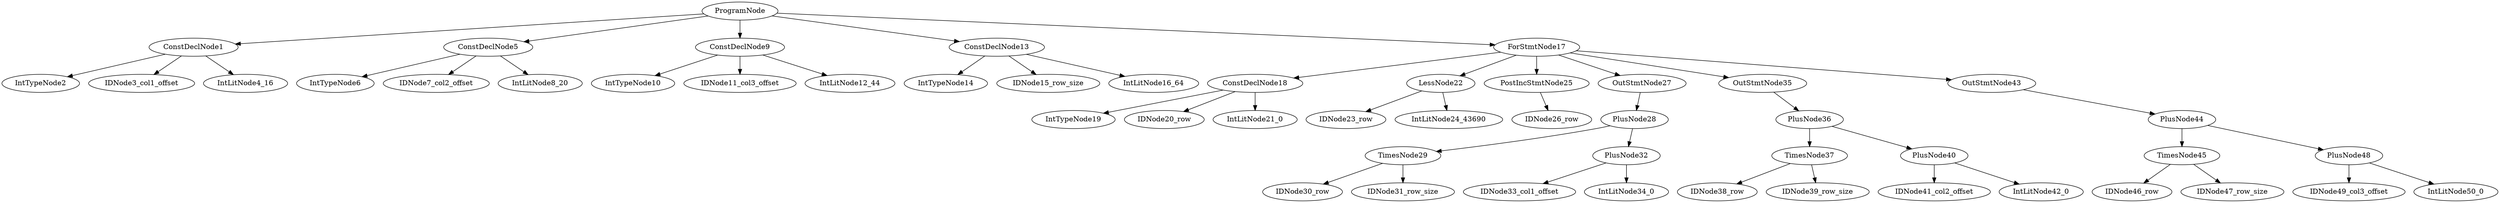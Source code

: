 digraph G {
ConstDeclNode1 -> IntTypeNode2;
ConstDeclNode1 -> IDNode3_col1_offset;
ConstDeclNode1 -> IntLitNode4_16;
ProgramNode -> ConstDeclNode1;
ConstDeclNode5 -> IntTypeNode6;
ConstDeclNode5 -> IDNode7_col2_offset;
ConstDeclNode5 -> IntLitNode8_20;
ProgramNode -> ConstDeclNode5;
ConstDeclNode9 -> IntTypeNode10;
ConstDeclNode9 -> IDNode11_col3_offset;
ConstDeclNode9 -> IntLitNode12_44;
ProgramNode -> ConstDeclNode9;
ConstDeclNode13 -> IntTypeNode14;
ConstDeclNode13 -> IDNode15_row_size;
ConstDeclNode13 -> IntLitNode16_64;
ProgramNode -> ConstDeclNode13;
ConstDeclNode18 -> IntTypeNode19;
ConstDeclNode18 -> IDNode20_row;
ConstDeclNode18 -> IntLitNode21_0;
LessNode22 -> IDNode23_row;
LessNode22 -> IntLitNode24_43690;
PostIncStmtNode25 -> IDNode26_row;
ForStmtNode17 -> ConstDeclNode18;
ForStmtNode17 -> LessNode22;
ForStmtNode17 -> PostIncStmtNode25;
TimesNode29 -> IDNode30_row;
TimesNode29 -> IDNode31_row_size;
PlusNode32 -> IDNode33_col1_offset;
PlusNode32 -> IntLitNode34_0;
PlusNode28 -> TimesNode29;
PlusNode28 -> PlusNode32;
OutStmtNode27 -> PlusNode28;
ForStmtNode17 -> OutStmtNode27;
TimesNode37 -> IDNode38_row;
TimesNode37 -> IDNode39_row_size;
PlusNode40 -> IDNode41_col2_offset;
PlusNode40 -> IntLitNode42_0;
PlusNode36 -> TimesNode37;
PlusNode36 -> PlusNode40;
OutStmtNode35 -> PlusNode36;
ForStmtNode17 -> OutStmtNode35;
TimesNode45 -> IDNode46_row;
TimesNode45 -> IDNode47_row_size;
PlusNode48 -> IDNode49_col3_offset;
PlusNode48 -> IntLitNode50_0;
PlusNode44 -> TimesNode45;
PlusNode44 -> PlusNode48;
OutStmtNode43 -> PlusNode44;
ForStmtNode17 -> OutStmtNode43;
ProgramNode -> ForStmtNode17;
}
